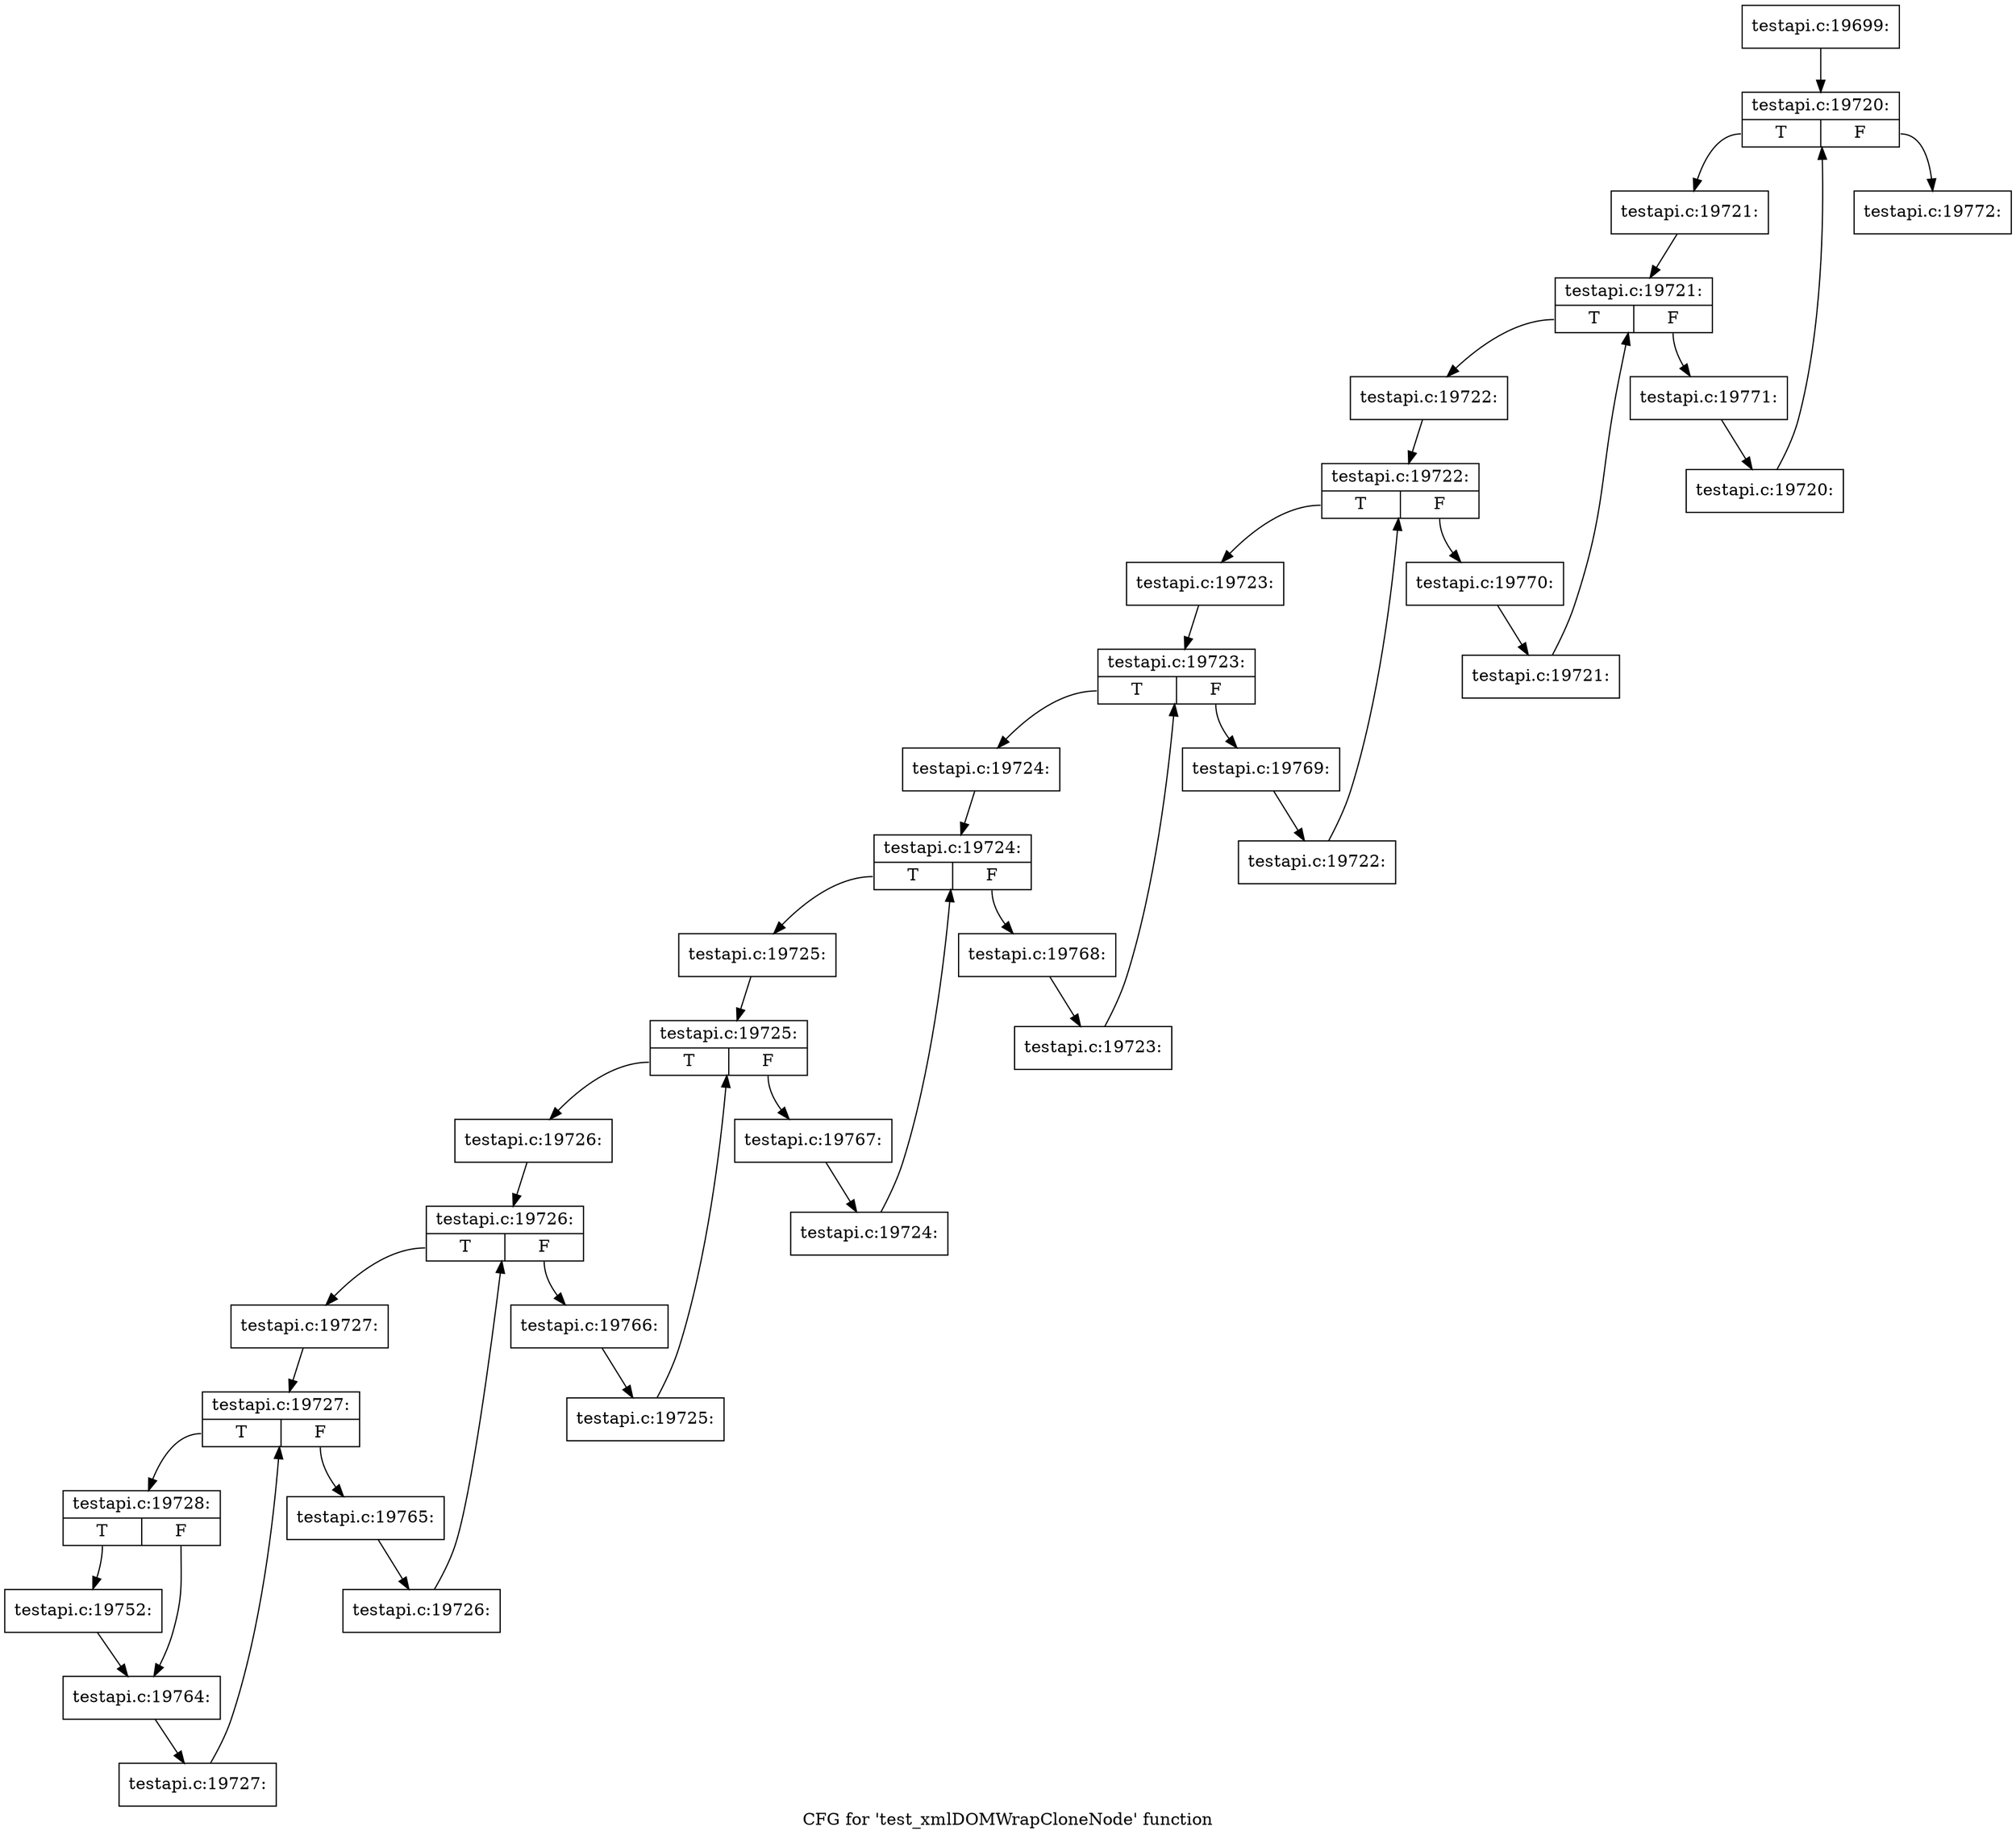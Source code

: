 digraph "CFG for 'test_xmlDOMWrapCloneNode' function" {
	label="CFG for 'test_xmlDOMWrapCloneNode' function";

	Node0x4b90ff0 [shape=record,label="{testapi.c:19699:}"];
	Node0x4b90ff0 -> Node0x4b99020;
	Node0x4b99020 [shape=record,label="{testapi.c:19720:|{<s0>T|<s1>F}}"];
	Node0x4b99020:s0 -> Node0x4b99300;
	Node0x4b99020:s1 -> Node0x4b98e80;
	Node0x4b99300 [shape=record,label="{testapi.c:19721:}"];
	Node0x4b99300 -> Node0x4b996f0;
	Node0x4b996f0 [shape=record,label="{testapi.c:19721:|{<s0>T|<s1>F}}"];
	Node0x4b996f0:s0 -> Node0x4b99970;
	Node0x4b996f0:s1 -> Node0x4b995d0;
	Node0x4b99970 [shape=record,label="{testapi.c:19722:}"];
	Node0x4b99970 -> Node0x4b99d60;
	Node0x4b99d60 [shape=record,label="{testapi.c:19722:|{<s0>T|<s1>F}}"];
	Node0x4b99d60:s0 -> Node0x4b99fe0;
	Node0x4b99d60:s1 -> Node0x4b99c40;
	Node0x4b99fe0 [shape=record,label="{testapi.c:19723:}"];
	Node0x4b99fe0 -> Node0x4b9a3d0;
	Node0x4b9a3d0 [shape=record,label="{testapi.c:19723:|{<s0>T|<s1>F}}"];
	Node0x4b9a3d0:s0 -> Node0x4b9a650;
	Node0x4b9a3d0:s1 -> Node0x4b9a2b0;
	Node0x4b9a650 [shape=record,label="{testapi.c:19724:}"];
	Node0x4b9a650 -> Node0x4b9aa40;
	Node0x4b9aa40 [shape=record,label="{testapi.c:19724:|{<s0>T|<s1>F}}"];
	Node0x4b9aa40:s0 -> Node0x4b9ae50;
	Node0x4b9aa40:s1 -> Node0x4b9a920;
	Node0x4b9ae50 [shape=record,label="{testapi.c:19725:}"];
	Node0x4b9ae50 -> Node0x4b9b240;
	Node0x4b9b240 [shape=record,label="{testapi.c:19725:|{<s0>T|<s1>F}}"];
	Node0x4b9b240:s0 -> Node0x4b9b4c0;
	Node0x4b9b240:s1 -> Node0x4b9b120;
	Node0x4b9b4c0 [shape=record,label="{testapi.c:19726:}"];
	Node0x4b9b4c0 -> Node0x4b9b8b0;
	Node0x4b9b8b0 [shape=record,label="{testapi.c:19726:|{<s0>T|<s1>F}}"];
	Node0x4b9b8b0:s0 -> Node0x4b9bb30;
	Node0x4b9b8b0:s1 -> Node0x4b9b790;
	Node0x4b9bb30 [shape=record,label="{testapi.c:19727:}"];
	Node0x4b9bb30 -> Node0x4b9bf20;
	Node0x4b9bf20 [shape=record,label="{testapi.c:19727:|{<s0>T|<s1>F}}"];
	Node0x4b9bf20:s0 -> Node0x4b9c1a0;
	Node0x4b9bf20:s1 -> Node0x4b9be00;
	Node0x4b9c1a0 [shape=record,label="{testapi.c:19728:|{<s0>T|<s1>F}}"];
	Node0x4b9c1a0:s0 -> Node0x4b9e250;
	Node0x4b9c1a0:s1 -> Node0x4b9fd20;
	Node0x4b9e250 [shape=record,label="{testapi.c:19752:}"];
	Node0x4b9e250 -> Node0x4b9fd20;
	Node0x4b9fd20 [shape=record,label="{testapi.c:19764:}"];
	Node0x4b9fd20 -> Node0x4b9c110;
	Node0x4b9c110 [shape=record,label="{testapi.c:19727:}"];
	Node0x4b9c110 -> Node0x4b9bf20;
	Node0x4b9be00 [shape=record,label="{testapi.c:19765:}"];
	Node0x4b9be00 -> Node0x4b9baa0;
	Node0x4b9baa0 [shape=record,label="{testapi.c:19726:}"];
	Node0x4b9baa0 -> Node0x4b9b8b0;
	Node0x4b9b790 [shape=record,label="{testapi.c:19766:}"];
	Node0x4b9b790 -> Node0x4b9b430;
	Node0x4b9b430 [shape=record,label="{testapi.c:19725:}"];
	Node0x4b9b430 -> Node0x4b9b240;
	Node0x4b9b120 [shape=record,label="{testapi.c:19767:}"];
	Node0x4b9b120 -> Node0x4b9adc0;
	Node0x4b9adc0 [shape=record,label="{testapi.c:19724:}"];
	Node0x4b9adc0 -> Node0x4b9aa40;
	Node0x4b9a920 [shape=record,label="{testapi.c:19768:}"];
	Node0x4b9a920 -> Node0x4b9a5c0;
	Node0x4b9a5c0 [shape=record,label="{testapi.c:19723:}"];
	Node0x4b9a5c0 -> Node0x4b9a3d0;
	Node0x4b9a2b0 [shape=record,label="{testapi.c:19769:}"];
	Node0x4b9a2b0 -> Node0x4b99f50;
	Node0x4b99f50 [shape=record,label="{testapi.c:19722:}"];
	Node0x4b99f50 -> Node0x4b99d60;
	Node0x4b99c40 [shape=record,label="{testapi.c:19770:}"];
	Node0x4b99c40 -> Node0x4b998e0;
	Node0x4b998e0 [shape=record,label="{testapi.c:19721:}"];
	Node0x4b998e0 -> Node0x4b996f0;
	Node0x4b995d0 [shape=record,label="{testapi.c:19771:}"];
	Node0x4b995d0 -> Node0x4b99270;
	Node0x4b99270 [shape=record,label="{testapi.c:19720:}"];
	Node0x4b99270 -> Node0x4b99020;
	Node0x4b98e80 [shape=record,label="{testapi.c:19772:}"];
}
